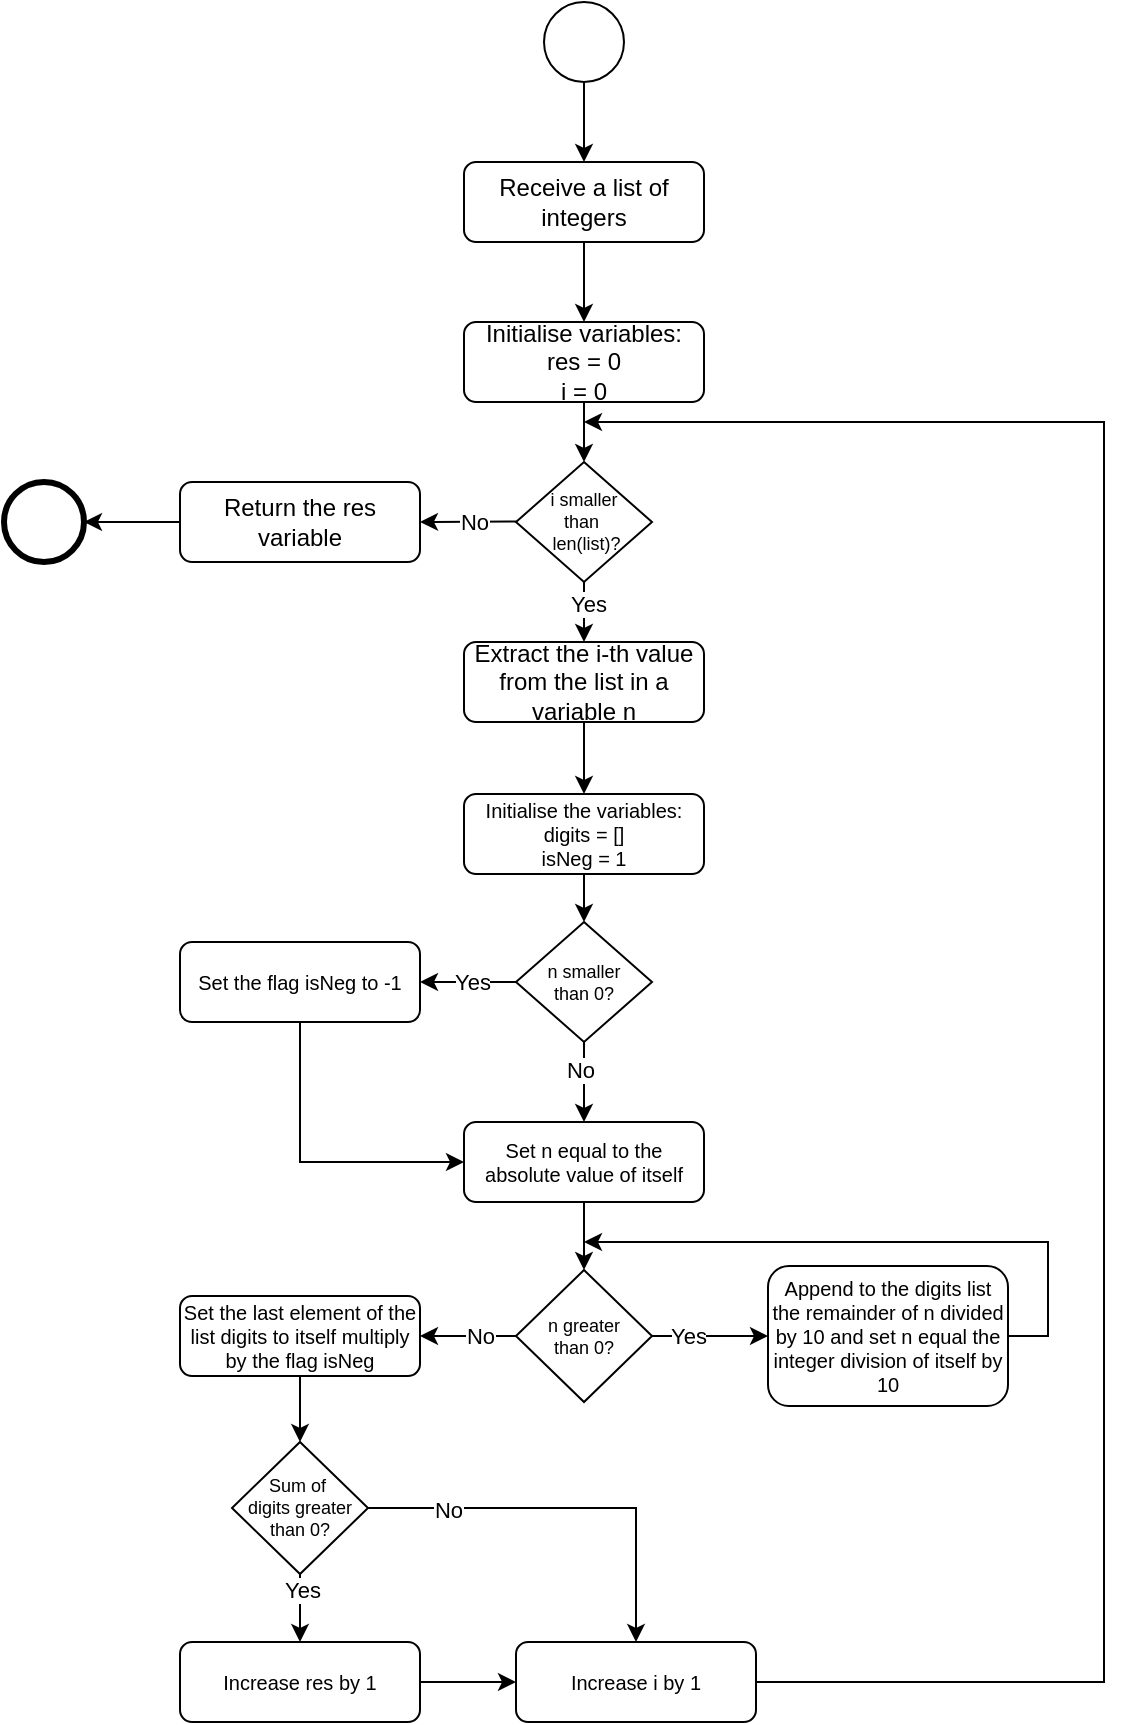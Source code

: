 <mxfile version="25.0.1">
  <diagram name="Page-1" id="gcOh2L13ghurHqlArtQZ">
    <mxGraphModel dx="956" dy="551" grid="1" gridSize="10" guides="1" tooltips="1" connect="1" arrows="1" fold="1" page="1" pageScale="1" pageWidth="827" pageHeight="1169" background="#ffffff" math="0" shadow="0">
      <root>
        <mxCell id="0" />
        <mxCell id="1" parent="0" />
        <mxCell id="_BFUkzdqi7-qMOlRuGzL-1" value="" style="ellipse;whiteSpace=wrap;html=1;" vertex="1" parent="1">
          <mxGeometry x="630" y="80" width="40" height="40" as="geometry" />
        </mxCell>
        <mxCell id="_BFUkzdqi7-qMOlRuGzL-2" value="Receive a list of integers" style="rounded=1;whiteSpace=wrap;html=1;" vertex="1" parent="1">
          <mxGeometry x="590" y="160" width="120" height="40" as="geometry" />
        </mxCell>
        <mxCell id="_BFUkzdqi7-qMOlRuGzL-3" value="" style="endArrow=classic;html=1;rounded=0;exitX=0.5;exitY=1;exitDx=0;exitDy=0;entryX=0.5;entryY=0;entryDx=0;entryDy=0;" edge="1" parent="1" source="_BFUkzdqi7-qMOlRuGzL-1" target="_BFUkzdqi7-qMOlRuGzL-2">
          <mxGeometry width="50" height="50" relative="1" as="geometry">
            <mxPoint x="434" y="134" as="sourcePoint" />
            <mxPoint x="434" y="174" as="targetPoint" />
          </mxGeometry>
        </mxCell>
        <mxCell id="_BFUkzdqi7-qMOlRuGzL-4" value="Initialise variables:&lt;div&gt;res = 0&lt;/div&gt;&lt;div&gt;i = 0&lt;/div&gt;" style="rounded=1;whiteSpace=wrap;html=1;" vertex="1" parent="1">
          <mxGeometry x="590" y="240" width="120" height="40" as="geometry" />
        </mxCell>
        <mxCell id="_BFUkzdqi7-qMOlRuGzL-5" value="i smaller&lt;div&gt;than&amp;nbsp;&lt;/div&gt;&lt;div&gt;&amp;nbsp;len(list)?&lt;/div&gt;" style="rhombus;whiteSpace=wrap;html=1;fontSize=9;" vertex="1" parent="1">
          <mxGeometry x="616" y="310" width="68" height="60" as="geometry" />
        </mxCell>
        <mxCell id="_BFUkzdqi7-qMOlRuGzL-6" value="" style="endArrow=classic;html=1;rounded=0;exitX=0;exitY=0.5;exitDx=0;exitDy=0;entryX=1;entryY=0.5;entryDx=0;entryDy=0;" edge="1" parent="1" target="_BFUkzdqi7-qMOlRuGzL-8">
          <mxGeometry width="50" height="50" relative="1" as="geometry">
            <mxPoint x="616" y="339.71" as="sourcePoint" />
            <mxPoint x="576" y="339.71" as="targetPoint" />
            <Array as="points" />
          </mxGeometry>
        </mxCell>
        <mxCell id="_BFUkzdqi7-qMOlRuGzL-7" value="No" style="edgeLabel;html=1;align=center;verticalAlign=middle;resizable=0;points=[];" vertex="1" connectable="0" parent="_BFUkzdqi7-qMOlRuGzL-6">
          <mxGeometry x="0.121" relative="1" as="geometry">
            <mxPoint x="6" as="offset" />
          </mxGeometry>
        </mxCell>
        <mxCell id="_BFUkzdqi7-qMOlRuGzL-8" value="Return the res variable" style="rounded=1;whiteSpace=wrap;html=1;" vertex="1" parent="1">
          <mxGeometry x="448" y="320" width="120" height="40" as="geometry" />
        </mxCell>
        <mxCell id="_BFUkzdqi7-qMOlRuGzL-9" value="" style="ellipse;whiteSpace=wrap;html=1;strokeWidth=3;" vertex="1" parent="1">
          <mxGeometry x="360" y="320" width="40" height="40" as="geometry" />
        </mxCell>
        <mxCell id="_BFUkzdqi7-qMOlRuGzL-10" value="" style="endArrow=classic;html=1;rounded=0;entryX=1;entryY=0.5;entryDx=0;entryDy=0;exitX=0;exitY=0.5;exitDx=0;exitDy=0;" edge="1" parent="1" source="_BFUkzdqi7-qMOlRuGzL-8" target="_BFUkzdqi7-qMOlRuGzL-9">
          <mxGeometry width="50" height="50" relative="1" as="geometry">
            <mxPoint x="560" y="316" as="sourcePoint" />
            <mxPoint x="610" y="266" as="targetPoint" />
          </mxGeometry>
        </mxCell>
        <mxCell id="_BFUkzdqi7-qMOlRuGzL-11" value="" style="endArrow=classic;html=1;rounded=0;entryX=0.5;entryY=0;entryDx=0;entryDy=0;exitX=0.5;exitY=1;exitDx=0;exitDy=0;" edge="1" parent="1" source="_BFUkzdqi7-qMOlRuGzL-2" target="_BFUkzdqi7-qMOlRuGzL-4">
          <mxGeometry width="50" height="50" relative="1" as="geometry">
            <mxPoint x="462" y="354" as="sourcePoint" />
            <mxPoint x="414" y="354" as="targetPoint" />
          </mxGeometry>
        </mxCell>
        <mxCell id="_BFUkzdqi7-qMOlRuGzL-12" value="" style="endArrow=classic;html=1;rounded=0;entryX=0.5;entryY=0;entryDx=0;entryDy=0;exitX=0.5;exitY=1;exitDx=0;exitDy=0;" edge="1" parent="1" source="_BFUkzdqi7-qMOlRuGzL-4" target="_BFUkzdqi7-qMOlRuGzL-5">
          <mxGeometry width="50" height="50" relative="1" as="geometry">
            <mxPoint x="664" y="214" as="sourcePoint" />
            <mxPoint x="664" y="254" as="targetPoint" />
          </mxGeometry>
        </mxCell>
        <mxCell id="_BFUkzdqi7-qMOlRuGzL-13" value="Extract the i-th value from the list in a variable n" style="rounded=1;whiteSpace=wrap;html=1;" vertex="1" parent="1">
          <mxGeometry x="590" y="400" width="120" height="40" as="geometry" />
        </mxCell>
        <mxCell id="_BFUkzdqi7-qMOlRuGzL-14" value="Initialise the variables:&lt;div&gt;digits = []&lt;/div&gt;&lt;div&gt;isNeg = 1&lt;/div&gt;" style="rounded=1;whiteSpace=wrap;html=1;fontSize=10;" vertex="1" parent="1">
          <mxGeometry x="590" y="476" width="120" height="40" as="geometry" />
        </mxCell>
        <mxCell id="_BFUkzdqi7-qMOlRuGzL-16" value="n smaller&lt;div&gt;than 0?&lt;/div&gt;" style="rhombus;whiteSpace=wrap;html=1;fontSize=9;" vertex="1" parent="1">
          <mxGeometry x="616" y="540" width="68" height="60" as="geometry" />
        </mxCell>
        <mxCell id="_BFUkzdqi7-qMOlRuGzL-17" value="Set n equal to the absolute value of itself" style="rounded=1;whiteSpace=wrap;html=1;fontSize=10;" vertex="1" parent="1">
          <mxGeometry x="590" y="640" width="120" height="40" as="geometry" />
        </mxCell>
        <mxCell id="_BFUkzdqi7-qMOlRuGzL-18" value="Set the flag isNeg to -1" style="rounded=1;whiteSpace=wrap;html=1;fontSize=10;" vertex="1" parent="1">
          <mxGeometry x="448" y="550" width="120" height="40" as="geometry" />
        </mxCell>
        <mxCell id="_BFUkzdqi7-qMOlRuGzL-19" value="" style="endArrow=classic;html=1;rounded=0;entryX=0.5;entryY=0;entryDx=0;entryDy=0;exitX=0.5;exitY=1;exitDx=0;exitDy=0;" edge="1" parent="1" source="_BFUkzdqi7-qMOlRuGzL-5" target="_BFUkzdqi7-qMOlRuGzL-13">
          <mxGeometry width="50" height="50" relative="1" as="geometry">
            <mxPoint x="420" y="518" as="sourcePoint" />
            <mxPoint x="442" y="504" as="targetPoint" />
          </mxGeometry>
        </mxCell>
        <mxCell id="_BFUkzdqi7-qMOlRuGzL-22" value="Yes" style="edgeLabel;html=1;align=center;verticalAlign=middle;resizable=0;points=[];" vertex="1" connectable="0" parent="_BFUkzdqi7-qMOlRuGzL-19">
          <mxGeometry x="-0.286" y="2" relative="1" as="geometry">
            <mxPoint as="offset" />
          </mxGeometry>
        </mxCell>
        <mxCell id="_BFUkzdqi7-qMOlRuGzL-20" value="" style="endArrow=classic;html=1;rounded=0;entryX=0.5;entryY=0;entryDx=0;entryDy=0;exitX=0.5;exitY=1;exitDx=0;exitDy=0;" edge="1" parent="1" source="_BFUkzdqi7-qMOlRuGzL-13" target="_BFUkzdqi7-qMOlRuGzL-14">
          <mxGeometry width="50" height="50" relative="1" as="geometry">
            <mxPoint x="664" y="384" as="sourcePoint" />
            <mxPoint x="664" y="414" as="targetPoint" />
          </mxGeometry>
        </mxCell>
        <mxCell id="_BFUkzdqi7-qMOlRuGzL-21" value="" style="endArrow=classic;html=1;rounded=0;entryX=0.5;entryY=0;entryDx=0;entryDy=0;exitX=0.5;exitY=1;exitDx=0;exitDy=0;" edge="1" parent="1" source="_BFUkzdqi7-qMOlRuGzL-14" target="_BFUkzdqi7-qMOlRuGzL-16">
          <mxGeometry width="50" height="50" relative="1" as="geometry">
            <mxPoint x="664" y="454" as="sourcePoint" />
            <mxPoint x="664" y="490" as="targetPoint" />
          </mxGeometry>
        </mxCell>
        <mxCell id="_BFUkzdqi7-qMOlRuGzL-23" value="" style="endArrow=classic;html=1;rounded=0;entryX=1;entryY=0.5;entryDx=0;entryDy=0;exitX=0;exitY=0.5;exitDx=0;exitDy=0;" edge="1" parent="1" source="_BFUkzdqi7-qMOlRuGzL-16" target="_BFUkzdqi7-qMOlRuGzL-18">
          <mxGeometry width="50" height="50" relative="1" as="geometry">
            <mxPoint x="664" y="454" as="sourcePoint" />
            <mxPoint x="664" y="490" as="targetPoint" />
          </mxGeometry>
        </mxCell>
        <mxCell id="_BFUkzdqi7-qMOlRuGzL-27" value="Yes" style="edgeLabel;html=1;align=center;verticalAlign=middle;resizable=0;points=[];" vertex="1" connectable="0" parent="_BFUkzdqi7-qMOlRuGzL-23">
          <mxGeometry x="-0.089" relative="1" as="geometry">
            <mxPoint as="offset" />
          </mxGeometry>
        </mxCell>
        <mxCell id="_BFUkzdqi7-qMOlRuGzL-25" value="" style="endArrow=classic;html=1;rounded=0;entryX=0.5;entryY=0;entryDx=0;entryDy=0;exitX=0.5;exitY=1;exitDx=0;exitDy=0;" edge="1" parent="1" source="_BFUkzdqi7-qMOlRuGzL-16" target="_BFUkzdqi7-qMOlRuGzL-17">
          <mxGeometry width="50" height="50" relative="1" as="geometry">
            <mxPoint x="630" y="584" as="sourcePoint" />
            <mxPoint x="582" y="584" as="targetPoint" />
          </mxGeometry>
        </mxCell>
        <mxCell id="_BFUkzdqi7-qMOlRuGzL-28" value="No" style="edgeLabel;html=1;align=center;verticalAlign=middle;resizable=0;points=[];" vertex="1" connectable="0" parent="_BFUkzdqi7-qMOlRuGzL-25">
          <mxGeometry x="-0.307" y="-2" relative="1" as="geometry">
            <mxPoint as="offset" />
          </mxGeometry>
        </mxCell>
        <mxCell id="_BFUkzdqi7-qMOlRuGzL-26" value="" style="endArrow=classic;html=1;rounded=0;entryX=0;entryY=0.5;entryDx=0;entryDy=0;exitX=0.5;exitY=1;exitDx=0;exitDy=0;" edge="1" parent="1" source="_BFUkzdqi7-qMOlRuGzL-18" target="_BFUkzdqi7-qMOlRuGzL-17">
          <mxGeometry width="50" height="50" relative="1" as="geometry">
            <mxPoint x="630" y="584" as="sourcePoint" />
            <mxPoint x="582" y="584" as="targetPoint" />
            <Array as="points">
              <mxPoint x="508" y="660" />
            </Array>
          </mxGeometry>
        </mxCell>
        <mxCell id="_BFUkzdqi7-qMOlRuGzL-32" style="edgeStyle=orthogonalEdgeStyle;rounded=0;orthogonalLoop=1;jettySize=auto;html=1;exitX=1;exitY=0.5;exitDx=0;exitDy=0;entryX=0;entryY=0.5;entryDx=0;entryDy=0;" edge="1" parent="1" source="_BFUkzdqi7-qMOlRuGzL-29" target="_BFUkzdqi7-qMOlRuGzL-31">
          <mxGeometry relative="1" as="geometry" />
        </mxCell>
        <mxCell id="_BFUkzdqi7-qMOlRuGzL-37" value="Yes" style="edgeLabel;html=1;align=center;verticalAlign=middle;resizable=0;points=[];" vertex="1" connectable="0" parent="_BFUkzdqi7-qMOlRuGzL-32">
          <mxGeometry x="-0.385" relative="1" as="geometry">
            <mxPoint as="offset" />
          </mxGeometry>
        </mxCell>
        <mxCell id="_BFUkzdqi7-qMOlRuGzL-41" style="edgeStyle=orthogonalEdgeStyle;rounded=0;orthogonalLoop=1;jettySize=auto;html=1;exitX=0;exitY=0.5;exitDx=0;exitDy=0;entryX=1;entryY=0.5;entryDx=0;entryDy=0;" edge="1" parent="1" source="_BFUkzdqi7-qMOlRuGzL-29" target="_BFUkzdqi7-qMOlRuGzL-40">
          <mxGeometry relative="1" as="geometry" />
        </mxCell>
        <mxCell id="_BFUkzdqi7-qMOlRuGzL-42" value="No" style="edgeLabel;html=1;align=center;verticalAlign=middle;resizable=0;points=[];" vertex="1" connectable="0" parent="_BFUkzdqi7-qMOlRuGzL-41">
          <mxGeometry x="-0.222" relative="1" as="geometry">
            <mxPoint as="offset" />
          </mxGeometry>
        </mxCell>
        <mxCell id="_BFUkzdqi7-qMOlRuGzL-29" value="n greater&lt;div&gt;than 0?&lt;/div&gt;" style="rhombus;whiteSpace=wrap;html=1;fontSize=9;" vertex="1" parent="1">
          <mxGeometry x="616" y="714" width="68" height="66" as="geometry" />
        </mxCell>
        <mxCell id="_BFUkzdqi7-qMOlRuGzL-31" value="Append to the digits list the remainder of n divided by 10 and set n equal the integer division of itself by 10" style="rounded=1;whiteSpace=wrap;html=1;fontSize=10;" vertex="1" parent="1">
          <mxGeometry x="742" y="712" width="120" height="70" as="geometry" />
        </mxCell>
        <mxCell id="_BFUkzdqi7-qMOlRuGzL-36" value="" style="endArrow=classic;html=1;rounded=0;entryX=0.5;entryY=0;entryDx=0;entryDy=0;exitX=0.5;exitY=1;exitDx=0;exitDy=0;" edge="1" parent="1" source="_BFUkzdqi7-qMOlRuGzL-17" target="_BFUkzdqi7-qMOlRuGzL-29">
          <mxGeometry width="50" height="50" relative="1" as="geometry">
            <mxPoint x="522" y="604" as="sourcePoint" />
            <mxPoint x="604" y="674" as="targetPoint" />
            <Array as="points" />
          </mxGeometry>
        </mxCell>
        <mxCell id="_BFUkzdqi7-qMOlRuGzL-38" value="" style="endArrow=classic;html=1;rounded=0;exitX=1;exitY=0.5;exitDx=0;exitDy=0;" edge="1" parent="1" source="_BFUkzdqi7-qMOlRuGzL-31">
          <mxGeometry width="50" height="50" relative="1" as="geometry">
            <mxPoint x="664" y="694" as="sourcePoint" />
            <mxPoint x="650" y="700" as="targetPoint" />
            <Array as="points">
              <mxPoint x="882" y="747" />
              <mxPoint x="882" y="700" />
              <mxPoint x="770" y="700" />
            </Array>
          </mxGeometry>
        </mxCell>
        <mxCell id="_BFUkzdqi7-qMOlRuGzL-46" style="edgeStyle=orthogonalEdgeStyle;rounded=0;orthogonalLoop=1;jettySize=auto;html=1;exitX=0.5;exitY=1;exitDx=0;exitDy=0;entryX=0.5;entryY=0;entryDx=0;entryDy=0;" edge="1" parent="1" source="_BFUkzdqi7-qMOlRuGzL-40" target="_BFUkzdqi7-qMOlRuGzL-43">
          <mxGeometry relative="1" as="geometry" />
        </mxCell>
        <mxCell id="_BFUkzdqi7-qMOlRuGzL-40" value="Set the last element of the list digits to itself multiply by the flag isNeg" style="rounded=1;whiteSpace=wrap;html=1;fontSize=10;" vertex="1" parent="1">
          <mxGeometry x="448" y="727" width="120" height="40" as="geometry" />
        </mxCell>
        <mxCell id="_BFUkzdqi7-qMOlRuGzL-47" style="edgeStyle=orthogonalEdgeStyle;rounded=0;orthogonalLoop=1;jettySize=auto;html=1;exitX=0.5;exitY=1;exitDx=0;exitDy=0;entryX=0.5;entryY=0;entryDx=0;entryDy=0;" edge="1" parent="1" source="_BFUkzdqi7-qMOlRuGzL-43" target="_BFUkzdqi7-qMOlRuGzL-44">
          <mxGeometry relative="1" as="geometry" />
        </mxCell>
        <mxCell id="_BFUkzdqi7-qMOlRuGzL-51" value="Yes" style="edgeLabel;html=1;align=center;verticalAlign=middle;resizable=0;points=[];" vertex="1" connectable="0" parent="_BFUkzdqi7-qMOlRuGzL-47">
          <mxGeometry x="-0.549" y="1" relative="1" as="geometry">
            <mxPoint as="offset" />
          </mxGeometry>
        </mxCell>
        <mxCell id="_BFUkzdqi7-qMOlRuGzL-48" style="edgeStyle=orthogonalEdgeStyle;rounded=0;orthogonalLoop=1;jettySize=auto;html=1;exitX=1;exitY=0.5;exitDx=0;exitDy=0;entryX=0.5;entryY=0;entryDx=0;entryDy=0;" edge="1" parent="1" source="_BFUkzdqi7-qMOlRuGzL-43" target="_BFUkzdqi7-qMOlRuGzL-45">
          <mxGeometry relative="1" as="geometry" />
        </mxCell>
        <mxCell id="_BFUkzdqi7-qMOlRuGzL-50" value="No" style="edgeLabel;html=1;align=center;verticalAlign=middle;resizable=0;points=[];" vertex="1" connectable="0" parent="_BFUkzdqi7-qMOlRuGzL-48">
          <mxGeometry x="-0.609" y="-1" relative="1" as="geometry">
            <mxPoint as="offset" />
          </mxGeometry>
        </mxCell>
        <mxCell id="_BFUkzdqi7-qMOlRuGzL-43" value="Sum of&amp;nbsp;&lt;div&gt;digits greater than 0?&lt;/div&gt;" style="rhombus;whiteSpace=wrap;html=1;fontSize=9;" vertex="1" parent="1">
          <mxGeometry x="474" y="800" width="68" height="66" as="geometry" />
        </mxCell>
        <mxCell id="_BFUkzdqi7-qMOlRuGzL-49" style="edgeStyle=orthogonalEdgeStyle;rounded=0;orthogonalLoop=1;jettySize=auto;html=1;exitX=1;exitY=0.5;exitDx=0;exitDy=0;entryX=0;entryY=0.5;entryDx=0;entryDy=0;" edge="1" parent="1" source="_BFUkzdqi7-qMOlRuGzL-44" target="_BFUkzdqi7-qMOlRuGzL-45">
          <mxGeometry relative="1" as="geometry" />
        </mxCell>
        <mxCell id="_BFUkzdqi7-qMOlRuGzL-44" value="Increase res by 1" style="rounded=1;whiteSpace=wrap;html=1;fontSize=10;" vertex="1" parent="1">
          <mxGeometry x="448" y="900" width="120" height="40" as="geometry" />
        </mxCell>
        <mxCell id="_BFUkzdqi7-qMOlRuGzL-52" style="edgeStyle=orthogonalEdgeStyle;rounded=0;orthogonalLoop=1;jettySize=auto;html=1;exitX=1;exitY=0.5;exitDx=0;exitDy=0;" edge="1" parent="1" source="_BFUkzdqi7-qMOlRuGzL-45">
          <mxGeometry relative="1" as="geometry">
            <mxPoint x="650" y="290" as="targetPoint" />
            <Array as="points">
              <mxPoint x="910" y="920" />
            </Array>
          </mxGeometry>
        </mxCell>
        <mxCell id="_BFUkzdqi7-qMOlRuGzL-45" value="Increase i by 1" style="rounded=1;whiteSpace=wrap;html=1;fontSize=10;" vertex="1" parent="1">
          <mxGeometry x="616" y="900" width="120" height="40" as="geometry" />
        </mxCell>
      </root>
    </mxGraphModel>
  </diagram>
</mxfile>